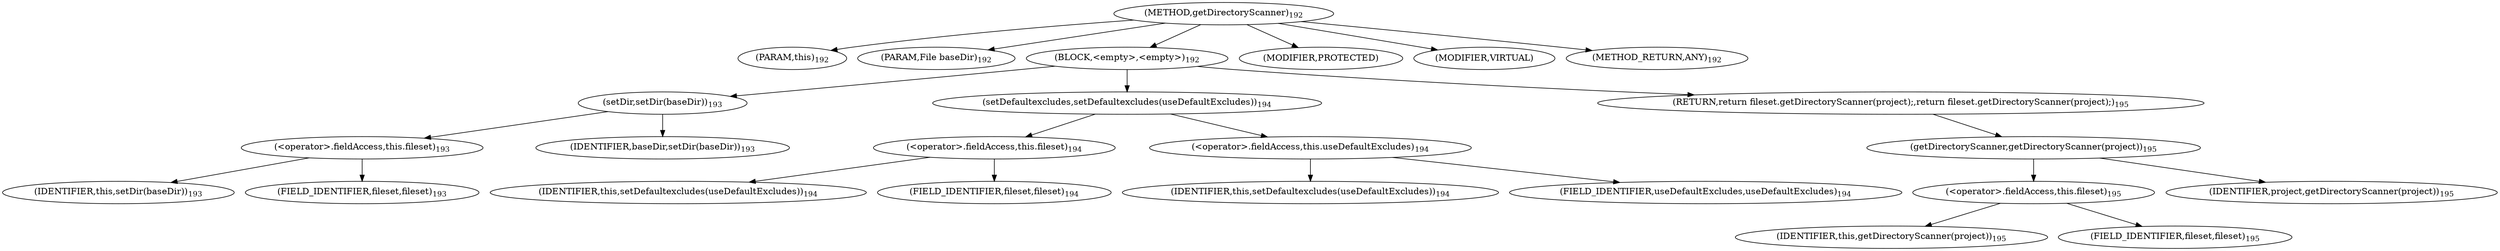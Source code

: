 digraph "getDirectoryScanner" {  
"232" [label = <(METHOD,getDirectoryScanner)<SUB>192</SUB>> ]
"233" [label = <(PARAM,this)<SUB>192</SUB>> ]
"234" [label = <(PARAM,File baseDir)<SUB>192</SUB>> ]
"235" [label = <(BLOCK,&lt;empty&gt;,&lt;empty&gt;)<SUB>192</SUB>> ]
"236" [label = <(setDir,setDir(baseDir))<SUB>193</SUB>> ]
"237" [label = <(&lt;operator&gt;.fieldAccess,this.fileset)<SUB>193</SUB>> ]
"238" [label = <(IDENTIFIER,this,setDir(baseDir))<SUB>193</SUB>> ]
"239" [label = <(FIELD_IDENTIFIER,fileset,fileset)<SUB>193</SUB>> ]
"240" [label = <(IDENTIFIER,baseDir,setDir(baseDir))<SUB>193</SUB>> ]
"241" [label = <(setDefaultexcludes,setDefaultexcludes(useDefaultExcludes))<SUB>194</SUB>> ]
"242" [label = <(&lt;operator&gt;.fieldAccess,this.fileset)<SUB>194</SUB>> ]
"243" [label = <(IDENTIFIER,this,setDefaultexcludes(useDefaultExcludes))<SUB>194</SUB>> ]
"244" [label = <(FIELD_IDENTIFIER,fileset,fileset)<SUB>194</SUB>> ]
"245" [label = <(&lt;operator&gt;.fieldAccess,this.useDefaultExcludes)<SUB>194</SUB>> ]
"246" [label = <(IDENTIFIER,this,setDefaultexcludes(useDefaultExcludes))<SUB>194</SUB>> ]
"247" [label = <(FIELD_IDENTIFIER,useDefaultExcludes,useDefaultExcludes)<SUB>194</SUB>> ]
"248" [label = <(RETURN,return fileset.getDirectoryScanner(project);,return fileset.getDirectoryScanner(project);)<SUB>195</SUB>> ]
"249" [label = <(getDirectoryScanner,getDirectoryScanner(project))<SUB>195</SUB>> ]
"250" [label = <(&lt;operator&gt;.fieldAccess,this.fileset)<SUB>195</SUB>> ]
"251" [label = <(IDENTIFIER,this,getDirectoryScanner(project))<SUB>195</SUB>> ]
"252" [label = <(FIELD_IDENTIFIER,fileset,fileset)<SUB>195</SUB>> ]
"253" [label = <(IDENTIFIER,project,getDirectoryScanner(project))<SUB>195</SUB>> ]
"254" [label = <(MODIFIER,PROTECTED)> ]
"255" [label = <(MODIFIER,VIRTUAL)> ]
"256" [label = <(METHOD_RETURN,ANY)<SUB>192</SUB>> ]
  "232" -> "233" 
  "232" -> "234" 
  "232" -> "235" 
  "232" -> "254" 
  "232" -> "255" 
  "232" -> "256" 
  "235" -> "236" 
  "235" -> "241" 
  "235" -> "248" 
  "236" -> "237" 
  "236" -> "240" 
  "237" -> "238" 
  "237" -> "239" 
  "241" -> "242" 
  "241" -> "245" 
  "242" -> "243" 
  "242" -> "244" 
  "245" -> "246" 
  "245" -> "247" 
  "248" -> "249" 
  "249" -> "250" 
  "249" -> "253" 
  "250" -> "251" 
  "250" -> "252" 
}
